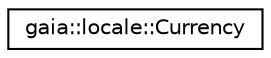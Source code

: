 digraph G
{
  edge [fontname="Helvetica",fontsize="10",labelfontname="Helvetica",labelfontsize="10"];
  node [fontname="Helvetica",fontsize="10",shape=record];
  rankdir=LR;
  Node1 [label="gaia::locale::Currency",height=0.2,width=0.4,color="black", fillcolor="white", style="filled",URL="$d8/d63/classgaia_1_1locale_1_1_currency.html",tooltip="This header file defines Currency info."];
}
